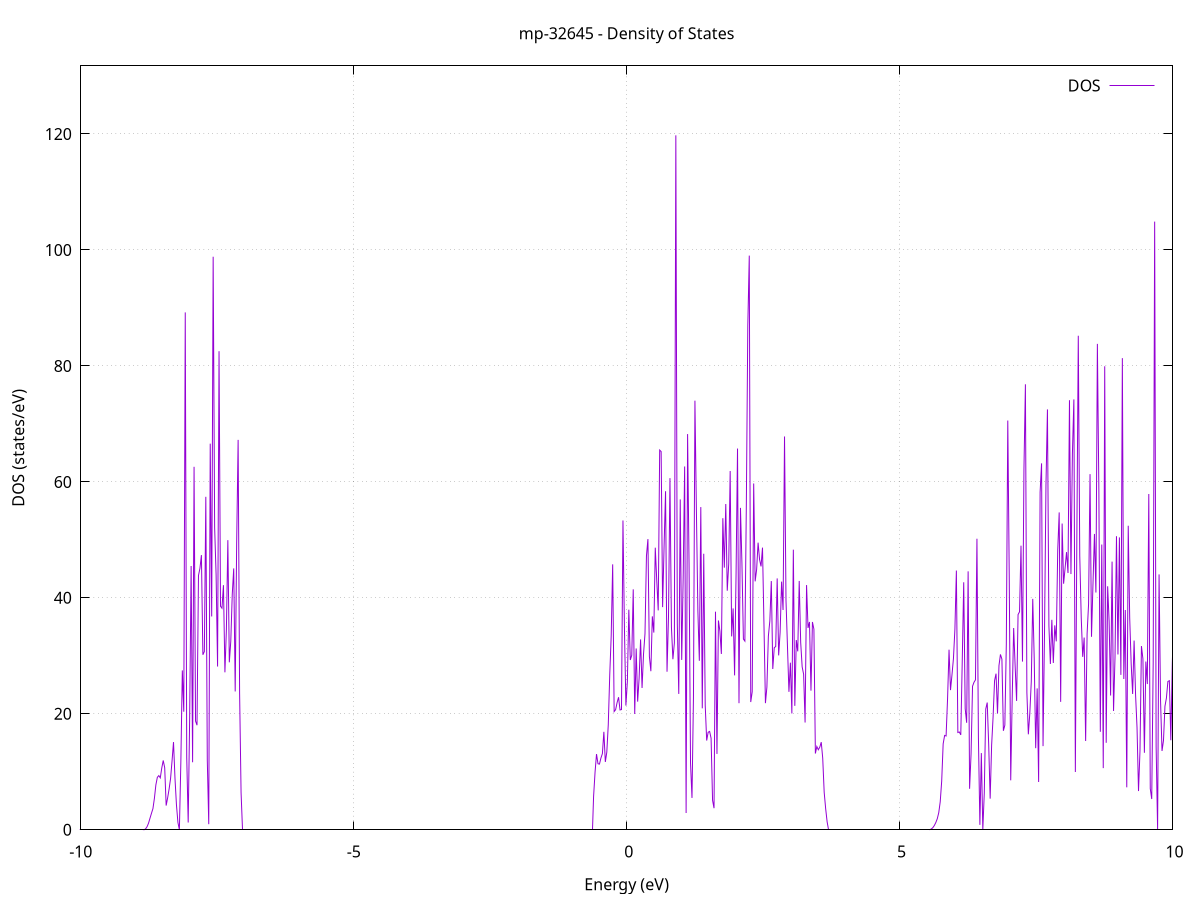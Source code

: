 set title 'mp-32645 - Density of States'
set xlabel 'Energy (eV)'
set ylabel 'DOS (states/eV)'
set grid
set xrange [-10:10]
set yrange [0:131.744]
set xzeroaxis lt -1
set terminal png size 800,600
set output 'mp-32645_dos_gnuplot.png'
plot '-' using 1:2 with lines title 'DOS'
-39.299900 0.000000
-39.273000 0.000000
-39.246100 0.000000
-39.219200 0.000000
-39.192300 0.000000
-39.165400 0.000000
-39.138500 0.000000
-39.111600 0.000000
-39.084700 0.000000
-39.057800 0.000000
-39.030800 0.000000
-39.003900 0.000000
-38.977000 0.000000
-38.950100 0.000000
-38.923200 0.000000
-38.896300 0.000000
-38.869400 0.000000
-38.842500 0.000000
-38.815600 0.000000
-38.788700 0.000000
-38.761800 0.000000
-38.734800 0.000000
-38.707900 0.000000
-38.681000 0.000000
-38.654100 0.000000
-38.627200 0.000000
-38.600300 0.000000
-38.573400 0.000000
-38.546500 0.000000
-38.519600 0.000000
-38.492700 0.000000
-38.465800 0.000000
-38.438900 0.000000
-38.411900 0.000000
-38.385000 0.000000
-38.358100 0.000000
-38.331200 0.000000
-38.304300 0.000000
-38.277400 0.000000
-38.250500 0.000000
-38.223600 0.000000
-38.196700 0.000000
-38.169800 0.000000
-38.142900 0.000000
-38.116000 0.000000
-38.089000 0.000000
-38.062100 0.000000
-38.035200 0.000000
-38.008300 0.000000
-37.981400 0.000000
-37.954500 0.000000
-37.927600 0.000000
-37.900700 0.000000
-37.873800 0.000000
-37.846900 0.000000
-37.820000 0.000000
-37.793100 0.000000
-37.766100 0.000000
-37.739200 0.000000
-37.712300 0.000000
-37.685400 0.000000
-37.658500 0.000000
-37.631600 0.000000
-37.604700 0.000000
-37.577800 0.000000
-37.550900 0.000000
-37.524000 0.000000
-37.497100 0.000000
-37.470200 0.000000
-37.443200 0.000000
-37.416300 0.000000
-37.389400 0.000000
-37.362500 0.000000
-37.335600 0.000000
-37.308700 0.000000
-37.281800 0.000000
-37.254900 0.000000
-37.228000 0.000000
-37.201100 0.000000
-37.174200 0.000000
-37.147300 0.000000
-37.120300 0.000000
-37.093400 0.000000
-37.066500 0.000000
-37.039600 0.000000
-37.012700 0.000000
-36.985800 0.000000
-36.958900 0.000000
-36.932000 0.000000
-36.905100 0.000000
-36.878200 0.000000
-36.851300 0.000000
-36.824400 0.000000
-36.797400 0.000000
-36.770500 0.000000
-36.743600 0.000000
-36.716700 0.000000
-36.689800 0.000000
-36.662900 0.000000
-36.636000 0.000000
-36.609100 0.000000
-36.582200 0.000000
-36.555300 0.000000
-36.528400 0.000000
-36.501500 0.000000
-36.474500 0.000000
-36.447600 0.000000
-36.420700 0.000000
-36.393800 0.000000
-36.366900 0.000000
-36.340000 0.000000
-36.313100 0.000000
-36.286200 0.000000
-36.259300 0.000000
-36.232400 0.000000
-36.205500 0.000000
-36.178600 0.000000
-36.151600 0.000000
-36.124700 0.000000
-36.097800 0.000000
-36.070900 0.000000
-36.044000 0.000000
-36.017100 0.000000
-35.990200 0.000000
-35.963300 0.000000
-35.936400 0.000000
-35.909500 0.000000
-35.882600 0.000000
-35.855700 0.000000
-35.828700 0.000000
-35.801800 0.000000
-35.774900 0.000000
-35.748000 0.000000
-35.721100 0.000000
-35.694200 0.000000
-35.667300 0.000000
-35.640400 0.000000
-35.613500 0.000000
-35.586600 0.000000
-35.559700 0.000000
-35.532800 0.000000
-35.505800 0.000000
-35.478900 0.000000
-35.452000 0.000000
-35.425100 0.000000
-35.398200 0.000000
-35.371300 0.000000
-35.344400 0.000000
-35.317500 0.000000
-35.290600 0.000000
-35.263700 0.000000
-35.236800 0.000000
-35.209900 0.000000
-35.182900 0.000000
-35.156000 0.000000
-35.129100 0.000000
-35.102200 0.000000
-35.075300 0.000000
-35.048400 0.000000
-35.021500 0.000000
-34.994600 0.000000
-34.967700 0.000000
-34.940800 0.000000
-34.913900 0.000000
-34.887000 0.000000
-34.860000 0.000000
-34.833100 0.000000
-34.806200 0.000000
-34.779300 0.000000
-34.752400 0.000000
-34.725500 0.000000
-34.698600 0.000000
-34.671700 0.000000
-34.644800 0.000000
-34.617900 0.000000
-34.591000 0.000000
-34.564100 0.000000
-34.537100 0.000000
-34.510200 0.000000
-34.483300 0.000000
-34.456400 0.000000
-34.429500 0.000000
-34.402600 0.000000
-34.375700 0.000000
-34.348800 0.000000
-34.321900 0.000000
-34.295000 0.000000
-34.268100 0.000000
-34.241200 0.000000
-34.214200 0.000000
-34.187300 0.000000
-34.160400 0.000000
-34.133500 0.000000
-34.106600 0.000000
-34.079700 0.000000
-34.052800 0.000000
-34.025900 0.000000
-33.999000 0.000000
-33.972100 0.000000
-33.945200 0.000000
-33.918300 0.000000
-33.891300 0.000000
-33.864400 0.000000
-33.837500 0.000000
-33.810600 0.000000
-33.783700 0.000000
-33.756800 0.000000
-33.729900 0.000000
-33.703000 0.000000
-33.676100 0.000000
-33.649200 0.000000
-33.622300 0.000000
-33.595400 0.000000
-33.568400 0.000000
-33.541500 0.000000
-33.514600 0.000000
-33.487700 0.000000
-33.460800 0.000000
-33.433900 0.000000
-33.407000 0.000000
-33.380100 0.000000
-33.353200 0.000000
-33.326300 0.000000
-33.299400 0.000000
-33.272400 0.000000
-33.245500 0.000000
-33.218600 0.000000
-33.191700 0.000000
-33.164800 0.000000
-33.137900 0.000000
-33.111000 0.000000
-33.084100 0.000000
-33.057200 0.000000
-33.030300 0.000000
-33.003400 0.000000
-32.976500 0.000000
-32.949500 0.000000
-32.922600 0.000000
-32.895700 0.000000
-32.868800 0.000000
-32.841900 0.000000
-32.815000 0.000000
-32.788100 0.000000
-32.761200 0.000000
-32.734300 0.000000
-32.707400 0.000000
-32.680500 0.000000
-32.653600 0.000000
-32.626600 0.000000
-32.599700 0.000000
-32.572800 0.000000
-32.545900 0.000000
-32.519000 0.000000
-32.492100 0.000000
-32.465200 0.000000
-32.438300 0.000000
-32.411400 0.000000
-32.384500 0.000000
-32.357600 0.000000
-32.330700 0.000000
-32.303700 0.000000
-32.276800 0.000000
-32.249900 0.000000
-32.223000 0.000000
-32.196100 0.000000
-32.169200 0.000000
-32.142300 0.000000
-32.115400 0.000000
-32.088500 0.000000
-32.061600 0.000000
-32.034700 0.000000
-32.007800 0.000000
-31.980800 0.000000
-31.953900 0.000000
-31.927000 0.000000
-31.900100 0.000000
-31.873200 0.000000
-31.846300 0.000000
-31.819400 0.000000
-31.792500 0.000000
-31.765600 0.000000
-31.738700 0.000000
-31.711800 0.000000
-31.684900 0.000000
-31.657900 0.000000
-31.631000 0.000000
-31.604100 0.000000
-31.577200 0.000000
-31.550300 0.000000
-31.523400 0.000000
-31.496500 0.000000
-31.469600 0.000000
-31.442700 0.000000
-31.415800 0.000000
-31.388900 0.000000
-31.362000 0.000000
-31.335000 0.000000
-31.308100 0.000000
-31.281200 0.000000
-31.254300 0.000000
-31.227400 0.000000
-31.200500 0.000000
-31.173600 0.000000
-31.146700 0.000000
-31.119800 0.000000
-31.092900 0.000000
-31.066000 0.000000
-31.039100 0.000000
-31.012100 0.000000
-30.985200 0.000000
-30.958300 0.000000
-30.931400 0.000000
-30.904500 0.000000
-30.877600 0.000000
-30.850700 0.000000
-30.823800 0.000000
-30.796900 0.000000
-30.770000 0.000000
-30.743100 0.000000
-30.716200 0.000000
-30.689200 0.000000
-30.662300 0.000000
-30.635400 0.000000
-30.608500 0.000000
-30.581600 0.000000
-30.554700 0.000000
-30.527800 0.000000
-30.500900 0.000000
-30.474000 0.000000
-30.447100 0.000000
-30.420200 0.000000
-30.393300 0.000000
-30.366300 0.000000
-30.339400 0.000000
-30.312500 0.000000
-30.285600 0.000000
-30.258700 0.000000
-30.231800 0.000000
-30.204900 0.000000
-30.178000 0.000000
-30.151100 0.000000
-30.124200 0.000000
-30.097300 0.000000
-30.070400 0.000000
-30.043400 0.000000
-30.016500 0.000000
-29.989600 0.000000
-29.962700 0.000000
-29.935800 0.000000
-29.908900 0.000000
-29.882000 0.000000
-29.855100 0.000000
-29.828200 0.000000
-29.801300 0.000000
-29.774400 0.000000
-29.747500 0.000000
-29.720500 0.000000
-29.693600 0.000000
-29.666700 0.000000
-29.639800 0.000000
-29.612900 0.000000
-29.586000 0.000000
-29.559100 0.000000
-29.532200 0.000000
-29.505300 0.000000
-29.478400 0.000000
-29.451500 0.000000
-29.424600 0.000000
-29.397600 0.000000
-29.370700 0.000000
-29.343800 0.000000
-29.316900 0.000000
-29.290000 0.000000
-29.263100 0.000000
-29.236200 0.000000
-29.209300 0.000000
-29.182400 0.000000
-29.155500 0.000000
-29.128600 0.000000
-29.101700 0.000000
-29.074700 0.000000
-29.047800 0.000000
-29.020900 0.000000
-28.994000 0.000000
-28.967100 0.000000
-28.940200 0.000000
-28.913300 0.000000
-28.886400 0.000000
-28.859500 0.000000
-28.832600 0.000000
-28.805700 0.000000
-28.778800 0.000000
-28.751800 0.000000
-28.724900 0.000000
-28.698000 0.000000
-28.671100 0.000000
-28.644200 0.000000
-28.617300 0.000000
-28.590400 0.000000
-28.563500 0.000000
-28.536600 0.000000
-28.509700 0.000000
-28.482800 0.000000
-28.455900 0.000000
-28.428900 0.000000
-28.402000 0.000000
-28.375100 0.000000
-28.348200 0.000000
-28.321300 0.000000
-28.294400 0.000000
-28.267500 0.000000
-28.240600 0.000000
-28.213700 0.000000
-28.186800 0.000000
-28.159900 0.000000
-28.133000 0.000000
-28.106000 0.000000
-28.079100 0.000000
-28.052200 0.000000
-28.025300 0.000000
-27.998400 0.000000
-27.971500 0.000000
-27.944600 0.000000
-27.917700 0.000000
-27.890800 0.000000
-27.863900 0.000000
-27.837000 0.000000
-27.810000 0.000000
-27.783100 0.000000
-27.756200 0.000000
-27.729300 0.000000
-27.702400 0.000000
-27.675500 0.000000
-27.648600 0.000000
-27.621700 0.000000
-27.594800 0.000000
-27.567900 0.000000
-27.541000 0.000000
-27.514100 0.000000
-27.487100 0.000000
-27.460200 0.000000
-27.433300 0.000000
-27.406400 0.000000
-27.379500 0.000000
-27.352600 0.000000
-27.325700 0.000000
-27.298800 0.000000
-27.271900 0.000000
-27.245000 0.000000
-27.218100 0.000000
-27.191200 0.000000
-27.164200 0.000000
-27.137300 0.000000
-27.110400 0.000000
-27.083500 0.000000
-27.056600 0.000000
-27.029700 0.000000
-27.002800 0.000000
-26.975900 0.000000
-26.949000 0.000000
-26.922100 0.000000
-26.895200 0.000000
-26.868300 0.000000
-26.841300 0.000000
-26.814400 0.000000
-26.787500 0.000000
-26.760600 0.000000
-26.733700 0.000000
-26.706800 0.000000
-26.679900 0.000000
-26.653000 0.000000
-26.626100 0.000000
-26.599200 0.000000
-26.572300 0.000000
-26.545400 0.000000
-26.518400 0.000000
-26.491500 0.000000
-26.464600 0.000000
-26.437700 0.000000
-26.410800 0.000000
-26.383900 0.000000
-26.357000 0.000000
-26.330100 0.000000
-26.303200 0.000000
-26.276300 0.000000
-26.249400 0.000000
-26.222500 0.000000
-26.195500 0.000000
-26.168600 0.000000
-26.141700 0.000000
-26.114800 0.000000
-26.087900 0.000000
-26.061000 0.000000
-26.034100 0.000000
-26.007200 0.000000
-25.980300 0.000000
-25.953400 0.000000
-25.926500 0.000000
-25.899600 0.000000
-25.872600 0.000000
-25.845700 0.000000
-25.818800 0.000000
-25.791900 0.000000
-25.765000 0.000000
-25.738100 0.000000
-25.711200 0.000000
-25.684300 0.000000
-25.657400 0.000000
-25.630500 0.000000
-25.603600 0.000000
-25.576700 0.000000
-25.549700 0.000000
-25.522800 0.000000
-25.495900 0.000000
-25.469000 0.000000
-25.442100 0.000000
-25.415200 0.000000
-25.388300 0.000000
-25.361400 0.000000
-25.334500 0.000000
-25.307600 0.000000
-25.280700 0.000000
-25.253800 0.000000
-25.226800 0.000000
-25.199900 0.000000
-25.173000 0.000000
-25.146100 0.000000
-25.119200 0.000000
-25.092300 0.000000
-25.065400 0.000000
-25.038500 0.000000
-25.011600 0.000000
-24.984700 0.000000
-24.957800 0.000000
-24.930900 0.000000
-24.903900 0.000000
-24.877000 0.000000
-24.850100 0.000000
-24.823200 0.000000
-24.796300 0.000000
-24.769400 0.000000
-24.742500 0.000000
-24.715600 0.000000
-24.688700 0.000000
-24.661800 0.000000
-24.634900 0.000000
-24.608000 0.000000
-24.581000 0.000000
-24.554100 0.000000
-24.527200 0.000000
-24.500300 0.000000
-24.473400 0.000000
-24.446500 0.000000
-24.419600 0.000000
-24.392700 0.000000
-24.365800 0.000000
-24.338900 0.000000
-24.312000 0.000000
-24.285100 0.000000
-24.258100 0.000000
-24.231200 0.000000
-24.204300 0.000000
-24.177400 0.000000
-24.150500 0.000000
-24.123600 0.000000
-24.096700 0.000000
-24.069800 0.000000
-24.042900 0.000000
-24.016000 0.000000
-23.989100 0.000000
-23.962200 0.000000
-23.935200 0.000000
-23.908300 0.000000
-23.881400 0.000000
-23.854500 0.000000
-23.827600 0.000000
-23.800700 0.000000
-23.773800 0.000000
-23.746900 0.000000
-23.720000 0.000000
-23.693100 0.000000
-23.666200 0.000000
-23.639300 0.000000
-23.612300 0.000000
-23.585400 0.000000
-23.558500 0.000000
-23.531600 0.000000
-23.504700 0.000000
-23.477800 0.000000
-23.450900 0.000000
-23.424000 0.000000
-23.397100 0.000000
-23.370200 0.000000
-23.343300 0.000000
-23.316400 0.000000
-23.289400 0.000000
-23.262500 0.000000
-23.235600 0.000000
-23.208700 0.000000
-23.181800 0.000000
-23.154900 0.000000
-23.128000 0.000000
-23.101100 0.000000
-23.074200 0.000000
-23.047300 0.000000
-23.020400 0.000000
-22.993500 0.000000
-22.966500 0.000000
-22.939600 0.000000
-22.912700 0.000000
-22.885800 0.000000
-22.858900 0.000000
-22.832000 0.000000
-22.805100 0.000000
-22.778200 0.000000
-22.751300 0.000000
-22.724400 0.000000
-22.697500 0.000000
-22.670600 0.000000
-22.643600 0.000000
-22.616700 0.000000
-22.589800 0.000000
-22.562900 0.000000
-22.536000 0.000000
-22.509100 0.000000
-22.482200 0.000000
-22.455300 0.000000
-22.428400 0.000000
-22.401500 0.000000
-22.374600 0.000000
-22.347600 0.000000
-22.320700 0.000000
-22.293800 0.000000
-22.266900 0.000000
-22.240000 0.000000
-22.213100 0.000000
-22.186200 0.000000
-22.159300 0.000000
-22.132400 0.000000
-22.105500 0.000000
-22.078600 0.000000
-22.051700 0.000000
-22.024700 0.000000
-21.997800 0.000000
-21.970900 0.000000
-21.944000 0.000000
-21.917100 0.000000
-21.890200 0.000000
-21.863300 0.000000
-21.836400 0.000000
-21.809500 0.000000
-21.782600 0.000000
-21.755700 0.000000
-21.728800 0.000000
-21.701800 0.000000
-21.674900 0.000000
-21.648000 0.000000
-21.621100 0.000000
-21.594200 0.000000
-21.567300 0.000000
-21.540400 0.000000
-21.513500 0.000000
-21.486600 0.000000
-21.459700 0.000000
-21.432800 0.000000
-21.405900 0.000000
-21.378900 0.000000
-21.352000 0.000000
-21.325100 0.000000
-21.298200 0.000000
-21.271300 0.000000
-21.244400 0.000000
-21.217500 0.000000
-21.190600 0.000000
-21.163700 0.000000
-21.136800 0.000000
-21.109900 0.000000
-21.083000 0.000000
-21.056000 0.000000
-21.029100 0.000000
-21.002200 0.000000
-20.975300 0.000000
-20.948400 0.000000
-20.921500 0.000000
-20.894600 0.000000
-20.867700 0.000000
-20.840800 0.000000
-20.813900 0.000000
-20.787000 0.000000
-20.760100 0.000000
-20.733100 0.000000
-20.706200 0.000000
-20.679300 0.000000
-20.652400 0.000000
-20.625500 0.000000
-20.598600 0.000000
-20.571700 0.000000
-20.544800 0.000000
-20.517900 0.000000
-20.491000 0.000000
-20.464100 0.000000
-20.437200 0.000000
-20.410200 0.000000
-20.383300 0.000000
-20.356400 0.000000
-20.329500 0.000000
-20.302600 0.000000
-20.275700 0.000000
-20.248800 0.000000
-20.221900 0.000000
-20.195000 0.000000
-20.168100 0.000000
-20.141200 0.000000
-20.114300 0.000000
-20.087300 0.000000
-20.060400 0.000000
-20.033500 0.000000
-20.006600 0.000000
-19.979700 0.000000
-19.952800 0.000000
-19.925900 0.000000
-19.899000 0.000000
-19.872100 0.000000
-19.845200 0.000000
-19.818300 0.000000
-19.791400 0.000000
-19.764400 0.000000
-19.737500 0.000000
-19.710600 0.000000
-19.683700 0.000000
-19.656800 0.000000
-19.629900 0.000000
-19.603000 0.000000
-19.576100 0.000000
-19.549200 0.000000
-19.522300 0.000000
-19.495400 0.000000
-19.468500 0.000000
-19.441500 0.000000
-19.414600 0.000000
-19.387700 0.000000
-19.360800 0.000000
-19.333900 0.000000
-19.307000 0.000000
-19.280100 0.000000
-19.253200 0.000000
-19.226300 0.000000
-19.199400 0.000000
-19.172500 0.000000
-19.145600 0.000000
-19.118600 0.000000
-19.091700 0.000000
-19.064800 0.000000
-19.037900 0.000000
-19.011000 0.000000
-18.984100 0.000000
-18.957200 0.000000
-18.930300 0.000000
-18.903400 0.000000
-18.876500 0.000000
-18.849600 0.000000
-18.822700 0.000000
-18.795700 0.000000
-18.768800 0.000000
-18.741900 0.000000
-18.715000 0.000000
-18.688100 0.000000
-18.661200 0.000000
-18.634300 0.000000
-18.607400 0.000000
-18.580500 0.000000
-18.553600 0.000000
-18.526700 0.000000
-18.499800 0.000000
-18.472800 0.000000
-18.445900 0.000000
-18.419000 0.000000
-18.392100 0.000000
-18.365200 0.000000
-18.338300 0.000000
-18.311400 0.000000
-18.284500 0.000000
-18.257600 0.000000
-18.230700 0.000000
-18.203800 0.000000
-18.176900 0.000000
-18.149900 0.000000
-18.123000 0.000000
-18.096100 0.000000
-18.069200 0.000000
-18.042300 0.000000
-18.015400 0.000000
-17.988500 0.000000
-17.961600 0.000000
-17.934700 0.000000
-17.907800 0.000000
-17.880900 0.000000
-17.854000 0.000000
-17.827000 0.000000
-17.800100 0.000000
-17.773200 0.000000
-17.746300 0.000000
-17.719400 0.000000
-17.692500 0.000000
-17.665600 0.000000
-17.638700 0.000000
-17.611800 0.000000
-17.584900 0.000000
-17.558000 0.000000
-17.531100 0.000000
-17.504100 0.000000
-17.477200 0.000000
-17.450300 0.000000
-17.423400 0.000000
-17.396500 0.000000
-17.369600 0.000000
-17.342700 0.000000
-17.315800 0.000000
-17.288900 0.000000
-17.262000 0.000000
-17.235100 0.000000
-17.208200 0.000000
-17.181200 0.000000
-17.154300 0.000000
-17.127400 0.000000
-17.100500 0.000000
-17.073600 0.000000
-17.046700 0.000000
-17.019800 0.000000
-16.992900 0.000000
-16.966000 0.000000
-16.939100 0.000000
-16.912200 0.000000
-16.885200 0.000000
-16.858300 0.000000
-16.831400 0.000000
-16.804500 0.000000
-16.777600 0.000000
-16.750700 0.000000
-16.723800 0.000000
-16.696900 0.000000
-16.670000 0.000000
-16.643100 0.000000
-16.616200 0.000000
-16.589300 0.000000
-16.562300 0.000000
-16.535400 0.000000
-16.508500 0.000000
-16.481600 0.000000
-16.454700 0.000000
-16.427800 0.000000
-16.400900 170.247000
-16.374000 445.689700
-16.347100 13.073200
-16.320200 9.405500
-16.293300 153.214600
-16.266400 263.835500
-16.239400 121.082700
-16.212500 61.359000
-16.185600 150.921600
-16.158700 134.757300
-16.131800 122.338200
-16.104900 2.343800
-16.078000 156.102000
-16.051100 0.000000
-16.024200 13.907900
-15.997300 542.889800
-15.970400 318.881700
-15.943500 0.000000
-15.916500 0.000000
-15.889600 0.000000
-15.862700 0.000000
-15.835800 0.000000
-15.808900 0.000000
-15.782000 0.000000
-15.755100 0.000000
-15.728200 0.000000
-15.701300 0.000000
-15.674400 0.000000
-15.647500 0.000000
-15.620600 0.000000
-15.593600 0.000000
-15.566700 0.000000
-15.539800 0.000000
-15.512900 0.000000
-15.486000 0.000000
-15.459100 0.000000
-15.432200 0.000000
-15.405300 0.000000
-15.378400 0.000000
-15.351500 0.000000
-15.324600 0.000000
-15.297700 0.000000
-15.270700 0.000000
-15.243800 0.000000
-15.216900 0.000000
-15.190000 0.000000
-15.163100 0.000000
-15.136200 0.000000
-15.109300 0.000000
-15.082400 0.000000
-15.055500 0.000000
-15.028600 0.000000
-15.001700 0.000000
-14.974800 0.000000
-14.947800 0.000000
-14.920900 0.000000
-14.894000 0.000000
-14.867100 0.000000
-14.840200 0.000000
-14.813300 0.000000
-14.786400 0.000000
-14.759500 0.000000
-14.732600 0.000000
-14.705700 0.000000
-14.678800 0.000000
-14.651900 0.000000
-14.624900 0.000000
-14.598000 0.000000
-14.571100 0.000000
-14.544200 0.000000
-14.517300 0.000000
-14.490400 0.000000
-14.463500 0.000000
-14.436600 0.000000
-14.409700 0.000000
-14.382800 0.000000
-14.355900 0.000000
-14.329000 0.000000
-14.302000 0.000000
-14.275100 0.000000
-14.248200 0.000000
-14.221300 0.000000
-14.194400 0.000000
-14.167500 0.000000
-14.140600 0.000000
-14.113700 0.000000
-14.086800 0.000000
-14.059900 0.000000
-14.033000 0.000000
-14.006100 0.000000
-13.979100 0.000000
-13.952200 0.000000
-13.925300 0.000000
-13.898400 0.000000
-13.871500 0.000000
-13.844600 0.000000
-13.817700 0.000000
-13.790800 0.000000
-13.763900 0.000000
-13.737000 0.000000
-13.710100 0.000000
-13.683200 0.000000
-13.656200 0.000000
-13.629300 0.000000
-13.602400 0.000000
-13.575500 0.000000
-13.548600 0.000000
-13.521700 0.000000
-13.494800 0.000000
-13.467900 0.000000
-13.441000 0.000000
-13.414100 0.000000
-13.387200 0.000000
-13.360300 0.000000
-13.333300 0.000000
-13.306400 0.000000
-13.279500 0.000000
-13.252600 0.000000
-13.225700 0.000000
-13.198800 0.000000
-13.171900 0.000000
-13.145000 0.000000
-13.118100 0.000000
-13.091200 0.000000
-13.064300 0.000000
-13.037400 0.000000
-13.010400 0.000000
-12.983500 0.000000
-12.956600 0.000000
-12.929700 0.000000
-12.902800 0.000000
-12.875900 0.000000
-12.849000 0.000000
-12.822100 0.000000
-12.795200 0.000000
-12.768300 0.000000
-12.741400 0.000000
-12.714500 0.000000
-12.687500 0.000000
-12.660600 0.000000
-12.633700 0.000000
-12.606800 0.000000
-12.579900 0.000000
-12.553000 0.000000
-12.526100 0.000000
-12.499200 0.000000
-12.472300 0.000000
-12.445400 0.000000
-12.418500 0.000000
-12.391600 0.000000
-12.364600 0.000000
-12.337700 0.000000
-12.310800 0.000000
-12.283900 0.000000
-12.257000 0.000000
-12.230100 0.000000
-12.203200 0.000000
-12.176300 0.000000
-12.149400 0.000000
-12.122500 0.000000
-12.095600 0.000000
-12.068700 0.000000
-12.041700 0.000000
-12.014800 0.000000
-11.987900 0.000000
-11.961000 0.000000
-11.934100 0.000000
-11.907200 0.000000
-11.880300 0.000000
-11.853400 0.000000
-11.826500 0.000000
-11.799600 0.000000
-11.772700 0.000000
-11.745800 0.000000
-11.718800 0.000000
-11.691900 0.000000
-11.665000 0.000000
-11.638100 0.000000
-11.611200 0.000000
-11.584300 0.000000
-11.557400 0.000000
-11.530500 0.000000
-11.503600 0.000000
-11.476700 0.000000
-11.449800 0.000000
-11.422800 0.000000
-11.395900 0.000000
-11.369000 0.000000
-11.342100 0.000000
-11.315200 0.000000
-11.288300 0.000000
-11.261400 0.000000
-11.234500 0.000000
-11.207600 0.000000
-11.180700 0.000000
-11.153800 0.000000
-11.126900 0.000000
-11.099900 0.000000
-11.073000 0.000000
-11.046100 0.000000
-11.019200 0.000000
-10.992300 0.000000
-10.965400 0.000000
-10.938500 0.000000
-10.911600 0.000000
-10.884700 0.000000
-10.857800 0.000000
-10.830900 0.000000
-10.804000 0.000000
-10.777000 0.000000
-10.750100 0.000000
-10.723200 0.000000
-10.696300 0.000000
-10.669400 0.000000
-10.642500 0.000000
-10.615600 0.000000
-10.588700 0.000000
-10.561800 0.000000
-10.534900 0.000000
-10.508000 0.000000
-10.481100 0.000000
-10.454100 0.000000
-10.427200 0.000000
-10.400300 0.000000
-10.373400 0.000000
-10.346500 0.000000
-10.319600 0.000000
-10.292700 0.000000
-10.265800 0.000000
-10.238900 0.000000
-10.212000 0.000000
-10.185100 0.000000
-10.158200 0.000000
-10.131200 0.000000
-10.104300 0.000000
-10.077400 0.000000
-10.050500 0.000000
-10.023600 0.000000
-9.996700 0.000000
-9.969800 0.000000
-9.942900 0.000000
-9.916000 0.000000
-9.889100 0.000000
-9.862200 0.000000
-9.835300 0.000000
-9.808300 0.000000
-9.781400 0.000000
-9.754500 0.000000
-9.727600 0.000000
-9.700700 0.000000
-9.673800 0.000000
-9.646900 0.000000
-9.620000 0.000000
-9.593100 0.000000
-9.566200 0.000000
-9.539300 0.000000
-9.512400 0.000000
-9.485400 0.000000
-9.458500 0.000000
-9.431600 0.000000
-9.404700 0.000000
-9.377800 0.000000
-9.350900 0.000000
-9.324000 0.000000
-9.297100 0.000000
-9.270200 0.000000
-9.243300 0.000000
-9.216400 0.000000
-9.189500 0.000000
-9.162500 0.000000
-9.135600 0.000000
-9.108700 0.000000
-9.081800 0.000000
-9.054900 0.000000
-9.028000 0.000000
-9.001100 0.000000
-8.974200 0.000000
-8.947300 0.000000
-8.920400 0.000000
-8.893500 0.000000
-8.866600 0.000000
-8.839600 0.004900
-8.812700 0.159100
-8.785800 0.530000
-8.758900 1.140700
-8.732000 2.001200
-8.705100 2.838300
-8.678200 3.651800
-8.651300 5.437600
-8.624400 7.748200
-8.597500 9.049800
-8.570600 9.342300
-8.543700 8.950400
-8.516700 10.634400
-8.489800 11.955800
-8.462900 10.705900
-8.436000 4.177200
-8.409100 5.502200
-8.382200 7.030000
-8.355300 8.836100
-8.328400 11.858100
-8.301500 15.126800
-8.274600 8.930500
-8.247700 4.313200
-8.220800 1.274900
-8.193800 0.000000
-8.166900 11.708900
-8.140000 27.484800
-8.113100 20.364200
-8.086200 89.229600
-8.059300 12.493900
-8.032400 1.255100
-8.005500 19.306000
-7.978600 45.484900
-7.951700 11.638400
-7.924800 62.593400
-7.897900 18.748200
-7.870900 18.037900
-7.844000 43.851900
-7.817100 45.105800
-7.790200 47.370000
-7.763300 30.183400
-7.736400 30.743200
-7.709500 57.424100
-7.682600 12.056700
-7.655700 0.963500
-7.628800 66.594900
-7.601900 36.791500
-7.575000 98.827000
-7.548000 52.113000
-7.521100 43.964400
-7.494200 28.149700
-7.467300 82.531300
-7.440400 38.556000
-7.413500 38.207500
-7.386600 42.185100
-7.359700 27.157100
-7.332800 34.472400
-7.305900 49.954500
-7.279000 28.881900
-7.252100 32.524500
-7.225100 40.630000
-7.198200 45.072900
-7.171300 23.852800
-7.144400 49.484800
-7.117500 67.244200
-7.090600 23.566000
-7.063700 6.409500
-7.036800 0.000000
-7.009900 0.000000
-6.983000 0.000000
-6.956100 0.000000
-6.929200 0.000000
-6.902200 0.000000
-6.875300 0.000000
-6.848400 0.000000
-6.821500 0.000000
-6.794600 0.000000
-6.767700 0.000000
-6.740800 0.000000
-6.713900 0.000000
-6.687000 0.000000
-6.660100 0.000000
-6.633200 0.000000
-6.606300 0.000000
-6.579300 0.000000
-6.552400 0.000000
-6.525500 0.000000
-6.498600 0.000000
-6.471700 0.000000
-6.444800 0.000000
-6.417900 0.000000
-6.391000 0.000000
-6.364100 0.000000
-6.337200 0.000000
-6.310300 0.000000
-6.283400 0.000000
-6.256400 0.000000
-6.229500 0.000000
-6.202600 0.000000
-6.175700 0.000000
-6.148800 0.000000
-6.121900 0.000000
-6.095000 0.000000
-6.068100 0.000000
-6.041200 0.000000
-6.014300 0.000000
-5.987400 0.000000
-5.960400 0.000000
-5.933500 0.000000
-5.906600 0.000000
-5.879700 0.000000
-5.852800 0.000000
-5.825900 0.000000
-5.799000 0.000000
-5.772100 0.000000
-5.745200 0.000000
-5.718300 0.000000
-5.691400 0.000000
-5.664500 0.000000
-5.637500 0.000000
-5.610600 0.000000
-5.583700 0.000000
-5.556800 0.000000
-5.529900 0.000000
-5.503000 0.000000
-5.476100 0.000000
-5.449200 0.000000
-5.422300 0.000000
-5.395400 0.000000
-5.368500 0.000000
-5.341600 0.000000
-5.314600 0.000000
-5.287700 0.000000
-5.260800 0.000000
-5.233900 0.000000
-5.207000 0.000000
-5.180100 0.000000
-5.153200 0.000000
-5.126300 0.000000
-5.099400 0.000000
-5.072500 0.000000
-5.045600 0.000000
-5.018700 0.000000
-4.991700 0.000000
-4.964800 0.000000
-4.937900 0.000000
-4.911000 0.000000
-4.884100 0.000000
-4.857200 0.000000
-4.830300 0.000000
-4.803400 0.000000
-4.776500 0.000000
-4.749600 0.000000
-4.722700 0.000000
-4.695800 0.000000
-4.668800 0.000000
-4.641900 0.000000
-4.615000 0.000000
-4.588100 0.000000
-4.561200 0.000000
-4.534300 0.000000
-4.507400 0.000000
-4.480500 0.000000
-4.453600 0.000000
-4.426700 0.000000
-4.399800 0.000000
-4.372900 0.000000
-4.345900 0.000000
-4.319000 0.000000
-4.292100 0.000000
-4.265200 0.000000
-4.238300 0.000000
-4.211400 0.000000
-4.184500 0.000000
-4.157600 0.000000
-4.130700 0.000000
-4.103800 0.000000
-4.076900 0.000000
-4.050000 0.000000
-4.023000 0.000000
-3.996100 0.000000
-3.969200 0.000000
-3.942300 0.000000
-3.915400 0.000000
-3.888500 0.000000
-3.861600 0.000000
-3.834700 0.000000
-3.807800 0.000000
-3.780900 0.000000
-3.754000 0.000000
-3.727100 0.000000
-3.700100 0.000000
-3.673200 0.000000
-3.646300 0.000000
-3.619400 0.000000
-3.592500 0.000000
-3.565600 0.000000
-3.538700 0.000000
-3.511800 0.000000
-3.484900 0.000000
-3.458000 0.000000
-3.431100 0.000000
-3.404200 0.000000
-3.377200 0.000000
-3.350300 0.000000
-3.323400 0.000000
-3.296500 0.000000
-3.269600 0.000000
-3.242700 0.000000
-3.215800 0.000000
-3.188900 0.000000
-3.162000 0.000000
-3.135100 0.000000
-3.108200 0.000000
-3.081300 0.000000
-3.054300 0.000000
-3.027400 0.000000
-3.000500 0.000000
-2.973600 0.000000
-2.946700 0.000000
-2.919800 0.000000
-2.892900 0.000000
-2.866000 0.000000
-2.839100 0.000000
-2.812200 0.000000
-2.785300 0.000000
-2.758400 0.000000
-2.731400 0.000000
-2.704500 0.000000
-2.677600 0.000000
-2.650700 0.000000
-2.623800 0.000000
-2.596900 0.000000
-2.570000 0.000000
-2.543100 0.000000
-2.516200 0.000000
-2.489300 0.000000
-2.462400 0.000000
-2.435500 0.000000
-2.408500 0.000000
-2.381600 0.000000
-2.354700 0.000000
-2.327800 0.000000
-2.300900 0.000000
-2.274000 0.000000
-2.247100 0.000000
-2.220200 0.000000
-2.193300 0.000000
-2.166400 0.000000
-2.139500 0.000000
-2.112600 0.000000
-2.085600 0.000000
-2.058700 0.000000
-2.031800 0.000000
-2.004900 0.000000
-1.978000 0.000000
-1.951100 0.000000
-1.924200 0.000000
-1.897300 0.000000
-1.870400 0.000000
-1.843500 0.000000
-1.816600 0.000000
-1.789700 0.000000
-1.762700 0.000000
-1.735800 0.000000
-1.708900 0.000000
-1.682000 0.000000
-1.655100 0.000000
-1.628200 0.000000
-1.601300 0.000000
-1.574400 0.000000
-1.547500 0.000000
-1.520600 0.000000
-1.493700 0.000000
-1.466800 0.000000
-1.439800 0.000000
-1.412900 0.000000
-1.386000 0.000000
-1.359100 0.000000
-1.332200 0.000000
-1.305300 0.000000
-1.278400 0.000000
-1.251500 0.000000
-1.224600 0.000000
-1.197700 0.000000
-1.170800 0.000000
-1.143900 0.000000
-1.116900 0.000000
-1.090000 0.000000
-1.063100 0.000000
-1.036200 0.000000
-1.009300 0.000000
-0.982400 0.000000
-0.955500 0.000000
-0.928600 0.000000
-0.901700 0.000000
-0.874800 0.000000
-0.847900 0.000000
-0.821000 0.000000
-0.794000 0.000000
-0.767100 0.000000
-0.740200 0.000000
-0.713300 0.000000
-0.686400 0.000000
-0.659500 0.000000
-0.632600 0.000000
-0.605700 5.729500
-0.578800 9.924700
-0.551900 13.053000
-0.525000 11.383600
-0.498000 11.326900
-0.471100 12.369400
-0.444200 13.130500
-0.417300 16.896000
-0.390400 11.700500
-0.363500 13.382200
-0.336600 18.122100
-0.309700 26.682500
-0.282800 33.474500
-0.255900 45.777300
-0.229000 20.389900
-0.202100 20.708200
-0.175100 21.935400
-0.148200 22.858100
-0.121300 20.664900
-0.094400 20.732200
-0.067500 53.340700
-0.040600 34.813900
-0.013700 21.423000
0.013200 25.552700
0.040100 37.954700
0.067000 29.282000
0.093900 30.111300
0.120800 41.460700
0.147800 19.969800
0.174700 31.270200
0.201600 22.101500
0.228500 26.154500
0.255400 32.833200
0.282300 24.459000
0.309200 30.296600
0.336100 33.823900
0.363000 47.245800
0.389900 50.134000
0.416800 29.880600
0.443700 27.347300
0.470700 36.810700
0.497600 34.009200
0.524500 48.655000
0.551400 43.047400
0.578300 37.837200
0.605200 65.482900
0.632100 65.226500
0.659000 38.402300
0.685900 48.925600
0.712800 58.391100
0.739700 27.253300
0.766600 36.661800
0.793600 60.642500
0.820500 34.946500
0.847400 29.415400
0.874300 32.221900
0.901200 119.767700
0.928100 35.573400
0.955000 23.426000
0.981900 56.982500
1.008800 29.287600
1.035700 43.538400
1.062600 62.657500
1.089500 2.897400
1.116500 68.241100
1.143400 45.819100
1.170300 11.498800
1.197200 5.488600
1.224100 22.870100
1.251000 74.009500
1.277900 55.070500
1.304800 37.819500
1.331700 29.145700
1.358600 55.657900
1.385500 20.945500
1.412400 47.600200
1.439400 21.477500
1.466300 15.391500
1.493200 16.825700
1.520100 16.956300
1.547000 15.783400
1.573900 5.082900
1.600800 3.724200
1.627700 37.617500
1.654600 13.079900
1.681500 36.094700
1.708400 34.263900
1.735300 30.322300
1.762300 53.738800
1.789200 45.204100
1.816100 56.178700
1.843000 41.224700
1.869900 45.852200
1.896800 61.873300
1.923700 33.348500
1.950600 38.175400
1.977500 26.626600
2.004400 43.990100
2.031300 65.748100
2.058200 21.829900
2.085200 55.518100
2.112100 45.936000
2.139000 32.897100
2.165900 32.538600
2.192800 55.982900
2.219700 86.973500
2.246600 99.018200
2.273500 22.028900
2.300400 23.801600
2.327300 59.720600
2.354200 42.845100
2.381100 44.870000
2.408100 49.515700
2.435000 46.611700
2.461900 45.422800
2.488800 48.663500
2.515700 35.367200
2.542600 21.839200
2.569500 24.618500
2.596400 33.396800
2.623300 36.023000
2.650200 42.896100
2.677100 27.727500
2.704000 31.392200
2.731000 31.611200
2.757900 43.354500
2.784800 30.071300
2.811700 34.051500
2.838600 42.797300
2.865500 37.903300
2.892400 67.832500
2.919300 39.568400
2.946200 31.651000
2.973100 23.782300
3.000000 28.811300
3.026900 20.058000
3.053900 48.310400
3.080800 21.373800
3.107700 32.724600
3.134600 30.768900
3.161500 42.913400
3.188400 32.322700
3.215300 28.105700
3.242200 26.816800
3.269100 18.494100
3.296000 42.198000
3.322900 34.810000
3.349800 35.841000
3.376800 23.989600
3.403700 35.835300
3.430600 34.597900
3.457500 13.154700
3.484400 14.359900
3.511300 13.799100
3.538200 14.248100
3.565100 15.110600
3.592000 12.348200
3.618900 6.463400
3.645800 3.659600
3.672700 1.371900
3.699700 0.000000
3.726600 0.000000
3.753500 0.000000
3.780400 0.000000
3.807300 0.000000
3.834200 0.000000
3.861100 0.000000
3.888000 0.000000
3.914900 0.000000
3.941800 0.000000
3.968700 0.000000
3.995600 0.000000
4.022600 0.000000
4.049500 0.000000
4.076400 0.000000
4.103300 0.000000
4.130200 0.000000
4.157100 0.000000
4.184000 0.000000
4.210900 0.000000
4.237800 0.000000
4.264700 0.000000
4.291600 0.000000
4.318500 0.000000
4.345500 0.000000
4.372400 0.000000
4.399300 0.000000
4.426200 0.000000
4.453100 0.000000
4.480000 0.000000
4.506900 0.000000
4.533800 0.000000
4.560700 0.000000
4.587600 0.000000
4.614500 0.000000
4.641400 0.000000
4.668400 0.000000
4.695300 0.000000
4.722200 0.000000
4.749100 0.000000
4.776000 0.000000
4.802900 0.000000
4.829800 0.000000
4.856700 0.000000
4.883600 0.000000
4.910500 0.000000
4.937400 0.000000
4.964400 0.000000
4.991300 0.000000
5.018200 0.000000
5.045100 0.000000
5.072000 0.000000
5.098900 0.000000
5.125800 0.000000
5.152700 0.000000
5.179600 0.000000
5.206500 0.000000
5.233400 0.000000
5.260300 0.000000
5.287300 0.000000
5.314200 0.000000
5.341100 0.000000
5.368000 0.000000
5.394900 0.000000
5.421800 0.000000
5.448700 0.000000
5.475600 0.000000
5.502500 0.000000
5.529400 0.000000
5.556300 0.031800
5.583200 0.147300
5.610200 0.372500
5.637100 0.740900
5.664000 1.252600
5.690900 1.907600
5.717800 2.944000
5.744700 4.823400
5.771600 8.377700
5.798500 14.814500
5.825400 16.271500
5.852300 16.177900
5.879200 22.594200
5.906100 31.059300
5.933100 24.091600
5.960000 26.708000
5.986900 29.537400
6.013800 34.602000
6.040700 44.704100
6.067600 16.775200
6.094500 16.866200
6.121400 16.365100
6.148300 29.131800
6.175200 42.681700
6.202100 20.900000
6.229000 18.451500
6.256000 44.568500
6.282900 7.072500
6.309800 13.088900
6.336700 24.756200
6.363600 25.437000
6.390500 25.857000
6.417400 50.193100
6.444300 16.041100
6.471200 0.852600
6.498100 13.231700
6.525000 0.000000
6.551900 6.331800
6.578900 20.832900
6.605800 21.942300
6.632700 14.669800
6.659600 5.368900
6.686500 14.601600
6.713400 19.473200
6.740300 25.724600
6.767200 26.923600
6.794100 20.033000
6.821000 28.315300
6.847900 30.240800
6.874800 29.427600
6.901800 17.071900
6.928700 18.037800
6.955600 31.999900
6.982500 70.583700
7.009400 43.494600
7.036300 8.527500
7.063200 22.655000
7.090100 34.798500
7.117000 28.296600
7.143900 22.218100
7.170800 37.107500
7.197700 37.599200
7.224700 48.993800
7.251600 29.005700
7.278500 62.115100
7.305400 76.827200
7.332300 23.658100
7.359200 16.467100
7.386100 20.110600
7.413000 25.563800
7.439900 39.819700
7.466800 29.494700
7.493700 14.073000
7.520600 24.381500
7.547600 8.238700
7.574500 58.236400
7.601400 63.196700
7.628300 14.429500
7.655200 33.952300
7.682100 59.434500
7.709000 72.496300
7.735900 35.156200
7.762800 28.594300
7.789700 36.206000
7.816600 28.769100
7.843500 35.254200
7.870500 32.496100
7.897400 48.218800
7.924300 54.735100
7.951200 22.055600
7.978100 52.819200
8.005000 42.435800
8.031900 45.074400
8.058800 47.882900
8.085700 44.281900
8.112600 74.089700
8.139500 44.096700
8.166400 64.889800
8.193400 74.220800
8.220300 9.967100
8.247200 49.677200
8.274100 85.203300
8.301000 47.259400
8.327900 36.607000
8.354800 29.826500
8.381700 33.155300
8.408600 15.307100
8.435500 33.769400
8.462400 38.911900
8.489300 61.338900
8.516300 33.286900
8.543200 42.371600
8.570100 51.017200
8.597000 40.911700
8.623900 83.803700
8.650800 58.712600
8.677700 16.892200
8.704600 49.187400
8.731500 10.629300
8.758400 79.939000
8.785300 14.997900
8.812200 41.990700
8.839200 35.883500
8.866100 23.153000
8.893000 46.253900
8.919900 20.489800
8.946800 29.724400
8.973700 50.626400
9.000600 30.238200
9.027500 50.422700
9.054400 26.711700
9.081300 81.340500
9.108200 26.003100
9.135100 37.901600
9.162100 7.323000
9.189000 52.436700
9.215900 36.548200
9.242800 28.663400
9.269700 23.421500
9.296600 32.636400
9.323500 23.269900
9.350400 17.575200
9.377300 6.677300
9.404200 13.579800
9.431100 31.682000
9.458000 29.488900
9.485000 13.278800
9.511900 29.013700
9.538800 25.135500
9.565700 57.909700
9.592600 7.110300
9.619500 5.305600
9.646400 28.796400
9.673300 104.890100
9.700200 14.366100
9.727100 0.000000
9.754000 44.044700
9.780900 22.336900
9.807900 13.592000
9.834800 15.397100
9.861700 21.299600
9.888600 22.725400
9.915500 25.577700
9.942400 25.710000
9.969300 15.435800
9.996200 28.733000
10.023100 37.018700
10.050000 35.227300
10.076900 31.732800
10.103800 32.128000
10.130800 24.992700
10.157700 37.399700
10.184600 33.104700
10.211500 35.565600
10.238400 33.766000
10.265300 26.209400
10.292200 26.011400
10.319100 68.886800
10.346000 27.864200
10.372900 34.360700
10.399800 21.263200
10.426800 23.874700
10.453700 27.216500
10.480600 48.915800
10.507500 34.099400
10.534400 18.548500
10.561300 4.252000
10.588200 3.678700
10.615100 4.323700
10.642000 5.055700
10.668900 5.856900
10.695800 15.095500
10.722700 18.582200
10.749700 29.080300
10.776600 35.767900
10.803500 31.161200
10.830400 20.186900
10.857300 22.555900
10.884200 14.677300
10.911100 42.775500
10.938000 30.768500
10.964900 22.590300
10.991800 15.954500
11.018700 21.143800
11.045600 117.984800
11.072600 8.458200
11.099500 14.659400
11.126400 28.910200
11.153300 33.798500
11.180200 31.249400
11.207100 25.881700
11.234000 19.775000
11.260900 16.942400
11.287800 14.986600
11.314700 14.476400
11.341600 15.726000
11.368500 12.665500
11.395500 13.641200
11.422400 16.949400
11.449300 24.165200
11.476200 39.820200
11.503100 26.509100
11.530000 26.585300
11.556900 26.336500
11.583800 13.157500
11.610700 15.471400
11.637600 16.896300
11.664500 17.540900
11.691400 17.969200
11.718400 18.261300
11.745300 17.638900
11.772200 16.326900
11.799100 13.527800
11.826000 13.257300
11.852900 13.199400
11.879800 14.089900
11.906700 39.487700
11.933600 3.497900
11.960500 11.139500
11.987400 13.655500
12.014300 14.357500
12.041300 12.551700
12.068200 5.100900
12.095100 0.000000
12.122000 0.000000
12.148900 0.000000
12.175800 0.000000
12.202700 0.000000
12.229600 0.000000
12.256500 0.000000
12.283400 0.000000
12.310300 0.000000
12.337200 0.000000
12.364200 0.000000
12.391100 0.000000
12.418000 0.000000
12.444900 0.000000
12.471800 0.000000
12.498700 0.000000
12.525600 0.000000
12.552500 0.000000
12.579400 0.000000
12.606300 0.000000
12.633200 0.000000
12.660100 0.000000
12.687100 0.000000
12.714000 0.000000
12.740900 0.000000
12.767800 0.000000
12.794700 0.000000
12.821600 0.000000
12.848500 0.000000
12.875400 0.000000
12.902300 0.000000
12.929200 0.000000
12.956100 0.000000
12.983000 0.000000
13.010000 0.000000
13.036900 0.000000
13.063800 0.000000
13.090700 0.000000
13.117600 0.000000
13.144500 0.000000
13.171400 0.000000
13.198300 0.000000
13.225200 0.000000
13.252100 0.000000
13.279000 0.000000
13.305900 0.000000
13.332900 0.000000
13.359800 0.000000
13.386700 0.000000
13.413600 0.000000
13.440500 0.000000
13.467400 0.000000
13.494300 0.000000
13.521200 0.000000
13.548100 0.000000
13.575000 0.000000
13.601900 0.000000
13.628800 0.000000
13.655800 0.000000
13.682700 0.000000
13.709600 0.000000
13.736500 0.000000
13.763400 0.000000
13.790300 0.000000
13.817200 0.000000
13.844100 0.000000
13.871000 0.000000
13.897900 0.000000
13.924800 0.000000
13.951700 0.000000
13.978700 0.000000
14.005600 0.000000
14.032500 0.000000
14.059400 0.000000
14.086300 0.000000
14.113200 0.000000
14.140100 0.000000
14.167000 0.000000
14.193900 0.000000
14.220800 0.000000
14.247700 0.000000
14.274600 0.000000
14.301600 0.000000
14.328500 0.000000
14.355400 0.000000
14.382300 0.000000
14.409200 0.000000
14.436100 0.000000
14.463000 0.000000
14.489900 0.000000
14.516800 0.000000
e
